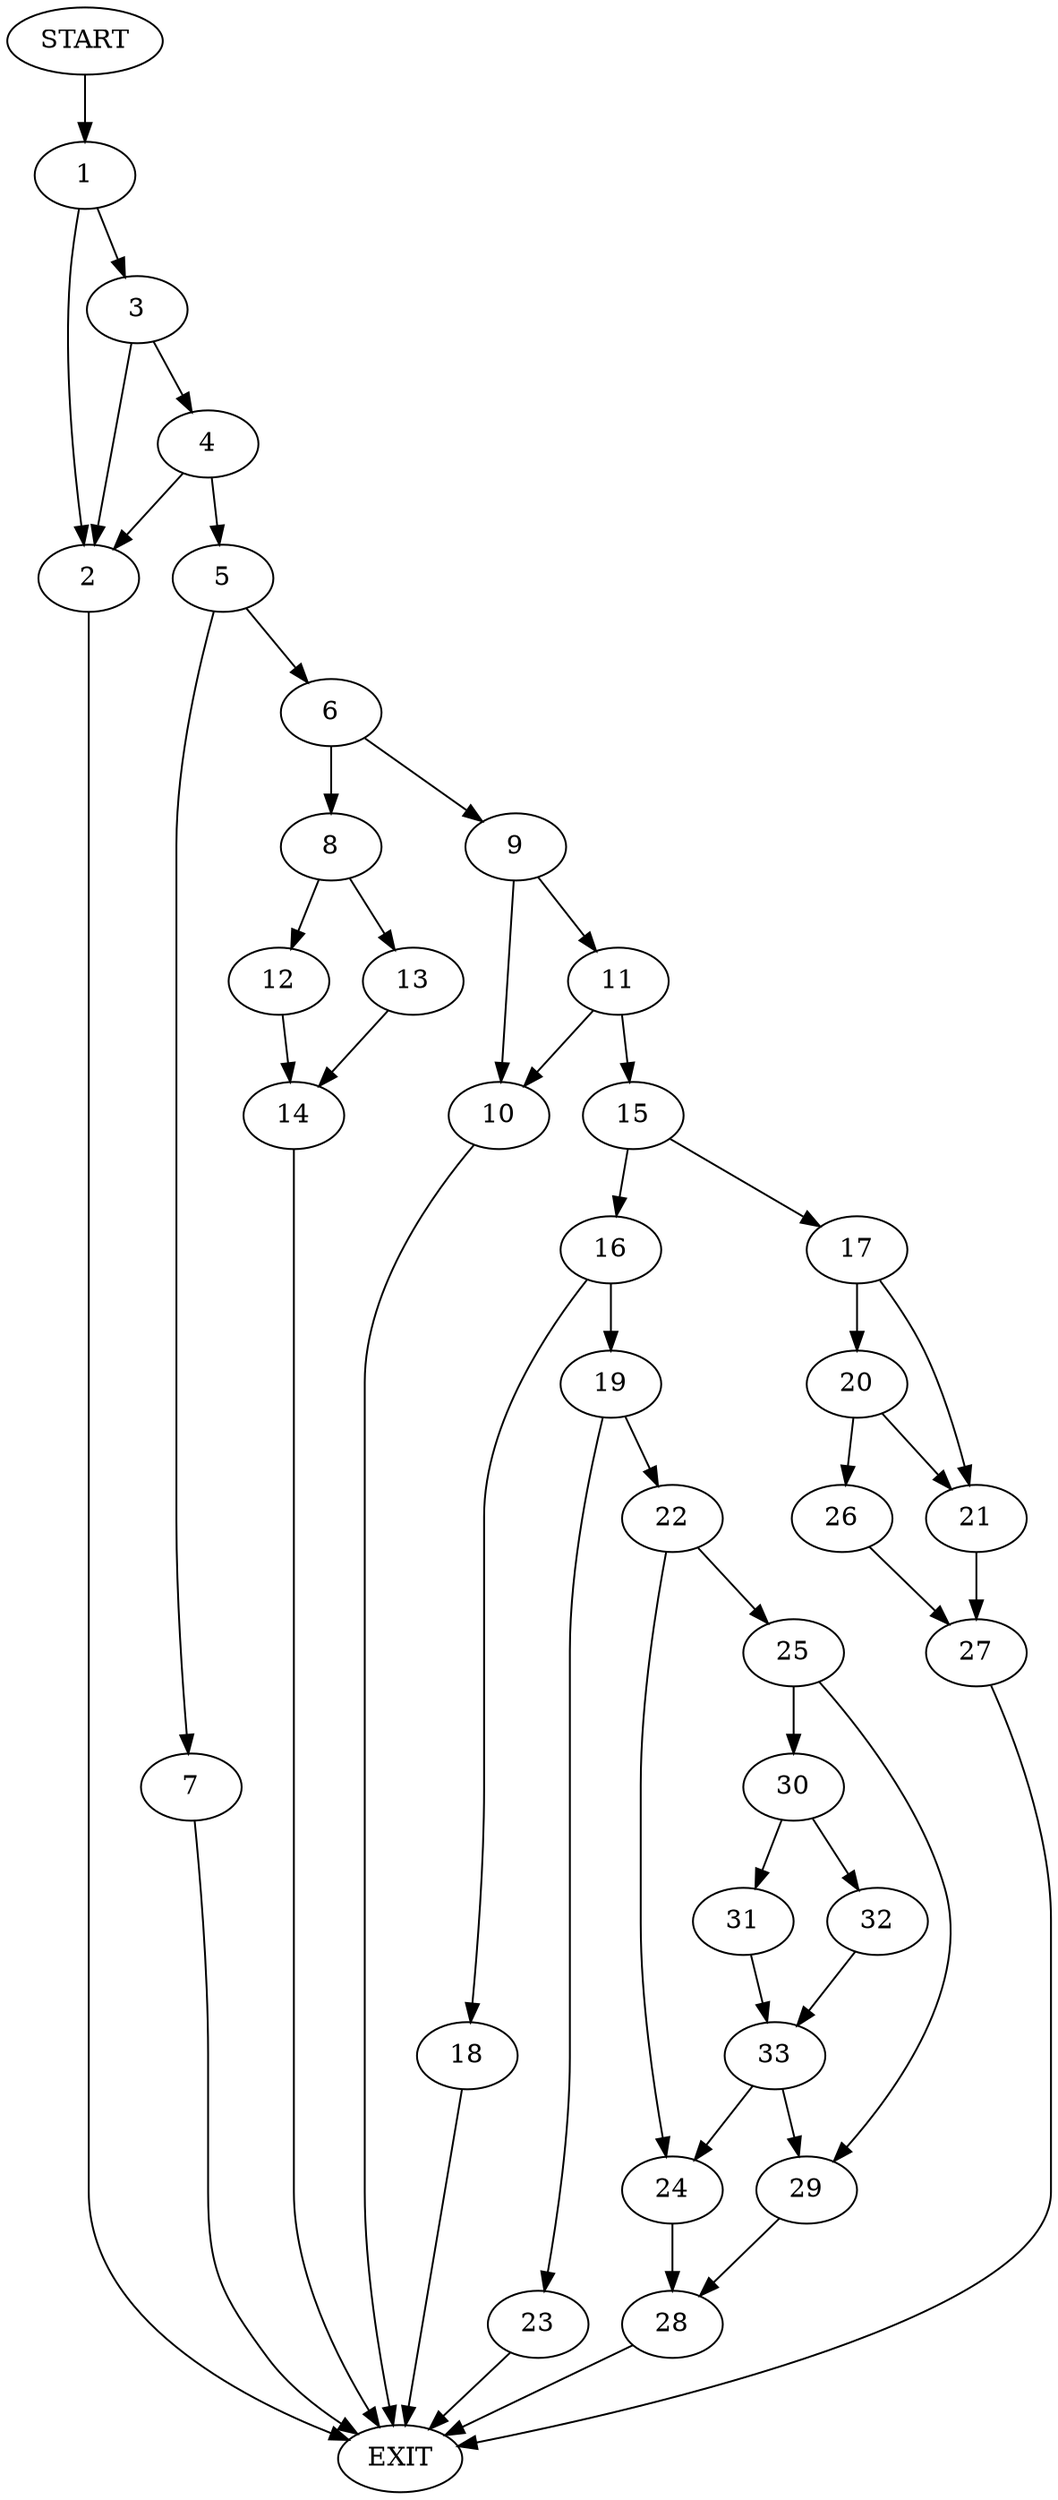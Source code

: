 digraph {
0 [label="START"]
34 [label="EXIT"]
0 -> 1
1 -> 2
1 -> 3
3 -> 2
3 -> 4
2 -> 34
4 -> 2
4 -> 5
5 -> 6
5 -> 7
6 -> 8
6 -> 9
7 -> 34
9 -> 10
9 -> 11
8 -> 12
8 -> 13
12 -> 14
13 -> 14
14 -> 34
10 -> 34
11 -> 10
11 -> 15
15 -> 16
15 -> 17
16 -> 18
16 -> 19
17 -> 20
17 -> 21
19 -> 22
19 -> 23
18 -> 34
22 -> 24
22 -> 25
23 -> 34
20 -> 26
20 -> 21
21 -> 27
26 -> 27
27 -> 34
24 -> 28
25 -> 29
25 -> 30
30 -> 31
30 -> 32
29 -> 28
31 -> 33
32 -> 33
33 -> 29
33 -> 24
28 -> 34
}
